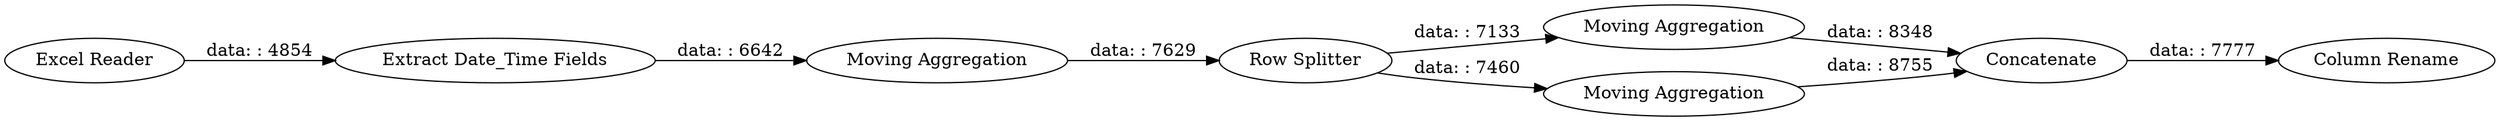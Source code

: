 digraph {
	"-4803964936655932981_22" [label="Row Splitter"]
	"-4803964936655932981_21" [label="Extract Date_Time Fields"]
	"-4803964936655932981_30" [label=Concatenate]
	"-4803964936655932981_31" [label="Column Rename"]
	"-4803964936655932981_27" [label="Moving Aggregation"]
	"-4803964936655932981_20" [label="Moving Aggregation"]
	"-4803964936655932981_1" [label="Excel Reader"]
	"-4803964936655932981_29" [label="Moving Aggregation"]
	"-4803964936655932981_27" -> "-4803964936655932981_30" [label="data: : 8348"]
	"-4803964936655932981_22" -> "-4803964936655932981_29" [label="data: : 7460"]
	"-4803964936655932981_22" -> "-4803964936655932981_27" [label="data: : 7133"]
	"-4803964936655932981_29" -> "-4803964936655932981_30" [label="data: : 8755"]
	"-4803964936655932981_20" -> "-4803964936655932981_22" [label="data: : 7629"]
	"-4803964936655932981_1" -> "-4803964936655932981_21" [label="data: : 4854"]
	"-4803964936655932981_21" -> "-4803964936655932981_20" [label="data: : 6642"]
	"-4803964936655932981_30" -> "-4803964936655932981_31" [label="data: : 7777"]
	rankdir=LR
}
